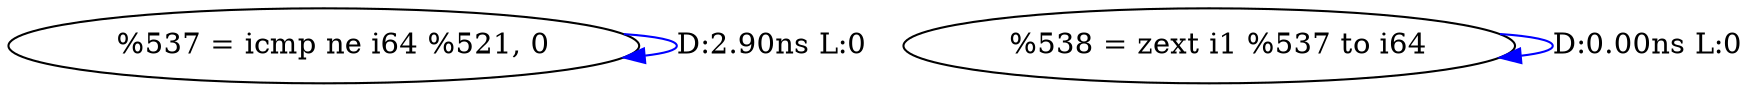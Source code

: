 digraph {
Node0x3362100[label="  %537 = icmp ne i64 %521, 0"];
Node0x3362100 -> Node0x3362100[label="D:2.90ns L:0",color=blue];
Node0x33621e0[label="  %538 = zext i1 %537 to i64"];
Node0x33621e0 -> Node0x33621e0[label="D:0.00ns L:0",color=blue];
}

